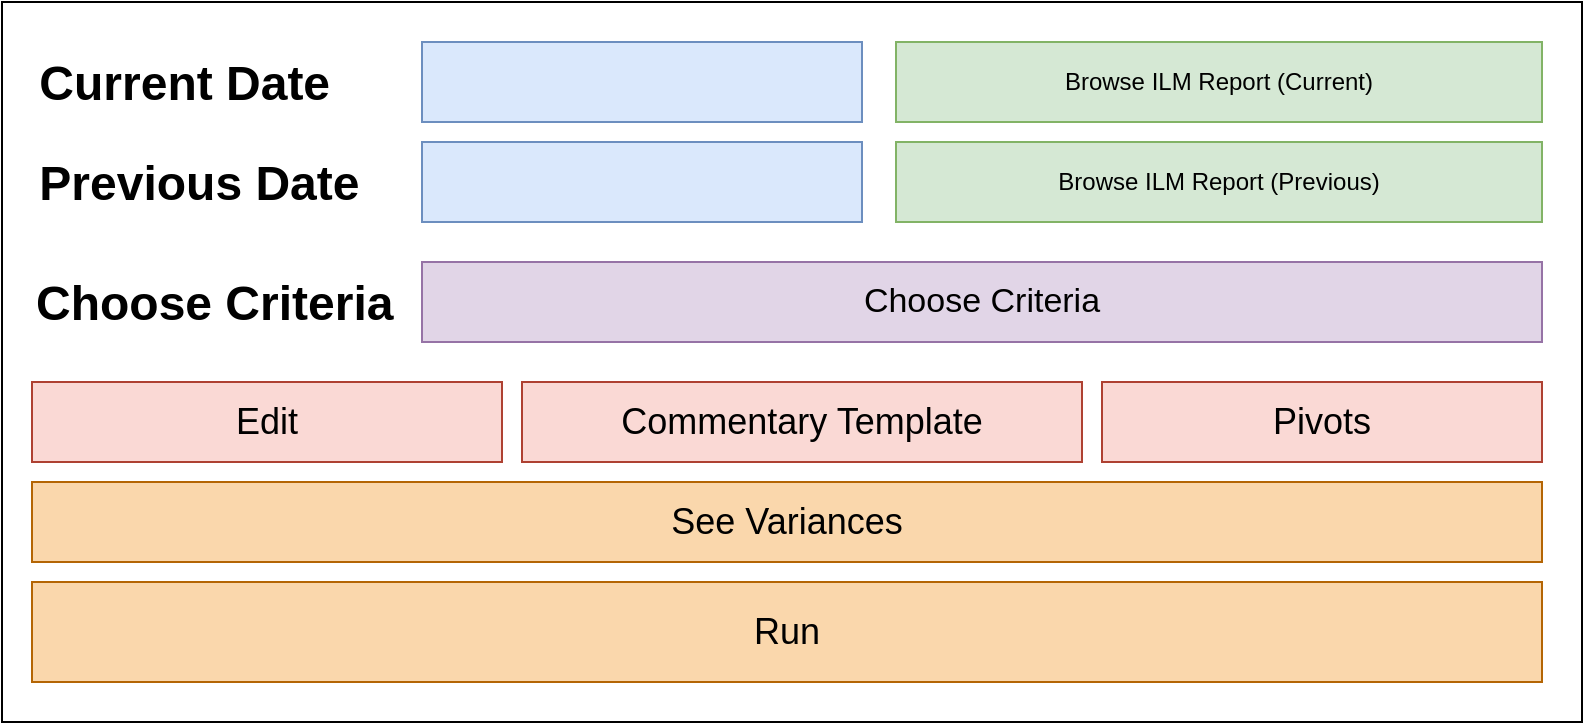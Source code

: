 <mxfile version="24.7.6">
  <diagram name="Page-1" id="qrscLivx81F9nEgd-OLj">
    <mxGraphModel dx="1570" dy="934" grid="1" gridSize="10" guides="1" tooltips="1" connect="1" arrows="1" fold="1" page="1" pageScale="1" pageWidth="827" pageHeight="1169" math="0" shadow="0">
      <root>
        <mxCell id="0" />
        <mxCell id="1" parent="0" />
        <mxCell id="dMBOEMHjV4ZYNjpNmo1V-1" value="" style="rounded=0;whiteSpace=wrap;html=1;" vertex="1" parent="1">
          <mxGeometry x="380" y="240" width="790" height="360" as="geometry" />
        </mxCell>
        <mxCell id="dMBOEMHjV4ZYNjpNmo1V-2" value="" style="rounded=0;whiteSpace=wrap;html=1;fillColor=#dae8fc;strokeColor=#6c8ebf;" vertex="1" parent="1">
          <mxGeometry x="590" y="260" width="220" height="40" as="geometry" />
        </mxCell>
        <mxCell id="dMBOEMHjV4ZYNjpNmo1V-3" value="&lt;h1 style=&quot;margin-top: 0px;&quot;&gt;&amp;nbsp;Current Date&amp;nbsp;&lt;/h1&gt;" style="text;html=1;whiteSpace=wrap;overflow=hidden;rounded=0;" vertex="1" parent="1">
          <mxGeometry x="390" y="260" width="180" height="40" as="geometry" />
        </mxCell>
        <mxCell id="dMBOEMHjV4ZYNjpNmo1V-4" value="" style="rounded=0;whiteSpace=wrap;html=1;fillColor=#dae8fc;strokeColor=#6c8ebf;" vertex="1" parent="1">
          <mxGeometry x="590" y="310" width="220" height="40" as="geometry" />
        </mxCell>
        <mxCell id="dMBOEMHjV4ZYNjpNmo1V-5" value="&lt;h1 style=&quot;margin-top: 0px;&quot;&gt;&amp;nbsp;Previous Date&amp;nbsp;&lt;/h1&gt;" style="text;html=1;whiteSpace=wrap;overflow=hidden;rounded=0;" vertex="1" parent="1">
          <mxGeometry x="390" y="310" width="190" height="40" as="geometry" />
        </mxCell>
        <mxCell id="dMBOEMHjV4ZYNjpNmo1V-6" value="Browse ILM Report (Current)" style="rounded=0;whiteSpace=wrap;html=1;fillColor=#d5e8d4;strokeColor=#82b366;" vertex="1" parent="1">
          <mxGeometry x="827" y="260" width="323" height="40" as="geometry" />
        </mxCell>
        <mxCell id="dMBOEMHjV4ZYNjpNmo1V-9" value="Browse ILM Report (Previous)" style="rounded=0;whiteSpace=wrap;html=1;fillColor=#d5e8d4;strokeColor=#82b366;" vertex="1" parent="1">
          <mxGeometry x="827" y="310" width="323" height="40" as="geometry" />
        </mxCell>
        <mxCell id="dMBOEMHjV4ZYNjpNmo1V-10" value="&lt;font style=&quot;font-size: 17px;&quot;&gt;Choose Criteria&lt;/font&gt;" style="rounded=0;whiteSpace=wrap;html=1;fillColor=#e1d5e7;strokeColor=#9673a6;" vertex="1" parent="1">
          <mxGeometry x="590" y="370" width="560" height="40" as="geometry" />
        </mxCell>
        <mxCell id="dMBOEMHjV4ZYNjpNmo1V-12" value="&lt;h1 style=&quot;margin-top: 0px;&quot;&gt;&lt;font style=&quot;font-size: 24px;&quot;&gt;Choose Criteria :&lt;/font&gt;&lt;/h1&gt;" style="text;html=1;whiteSpace=wrap;overflow=hidden;rounded=0;" vertex="1" parent="1">
          <mxGeometry x="395" y="370" width="195" height="40" as="geometry" />
        </mxCell>
        <mxCell id="dMBOEMHjV4ZYNjpNmo1V-13" value="&lt;font style=&quot;font-size: 18px;&quot;&gt;Edit&lt;/font&gt;" style="rounded=0;whiteSpace=wrap;html=1;fillColor=#fad9d5;strokeColor=#ae4132;" vertex="1" parent="1">
          <mxGeometry x="395" y="430" width="235" height="40" as="geometry" />
        </mxCell>
        <mxCell id="dMBOEMHjV4ZYNjpNmo1V-14" value="&lt;font style=&quot;font-size: 18px;&quot;&gt;Commentary Template&lt;/font&gt;" style="rounded=0;whiteSpace=wrap;html=1;fillColor=#fad9d5;strokeColor=#ae4132;" vertex="1" parent="1">
          <mxGeometry x="640" y="430" width="280" height="40" as="geometry" />
        </mxCell>
        <mxCell id="dMBOEMHjV4ZYNjpNmo1V-15" value="&lt;font style=&quot;font-size: 18px;&quot;&gt;Pivots&lt;/font&gt;" style="rounded=0;whiteSpace=wrap;html=1;fillColor=#fad9d5;strokeColor=#ae4132;" vertex="1" parent="1">
          <mxGeometry x="930" y="430" width="220" height="40" as="geometry" />
        </mxCell>
        <mxCell id="dMBOEMHjV4ZYNjpNmo1V-16" value="&lt;font style=&quot;font-size: 18px;&quot;&gt;See Variances&lt;/font&gt;" style="rounded=0;whiteSpace=wrap;html=1;fillColor=#fad7ac;strokeColor=#b46504;" vertex="1" parent="1">
          <mxGeometry x="395" y="480" width="755" height="40" as="geometry" />
        </mxCell>
        <mxCell id="dMBOEMHjV4ZYNjpNmo1V-17" value="&lt;font style=&quot;font-size: 18px;&quot;&gt;Run&lt;/font&gt;" style="rounded=0;whiteSpace=wrap;html=1;fillColor=#fad7ac;strokeColor=#b46504;" vertex="1" parent="1">
          <mxGeometry x="395" y="530" width="755" height="50" as="geometry" />
        </mxCell>
      </root>
    </mxGraphModel>
  </diagram>
</mxfile>

